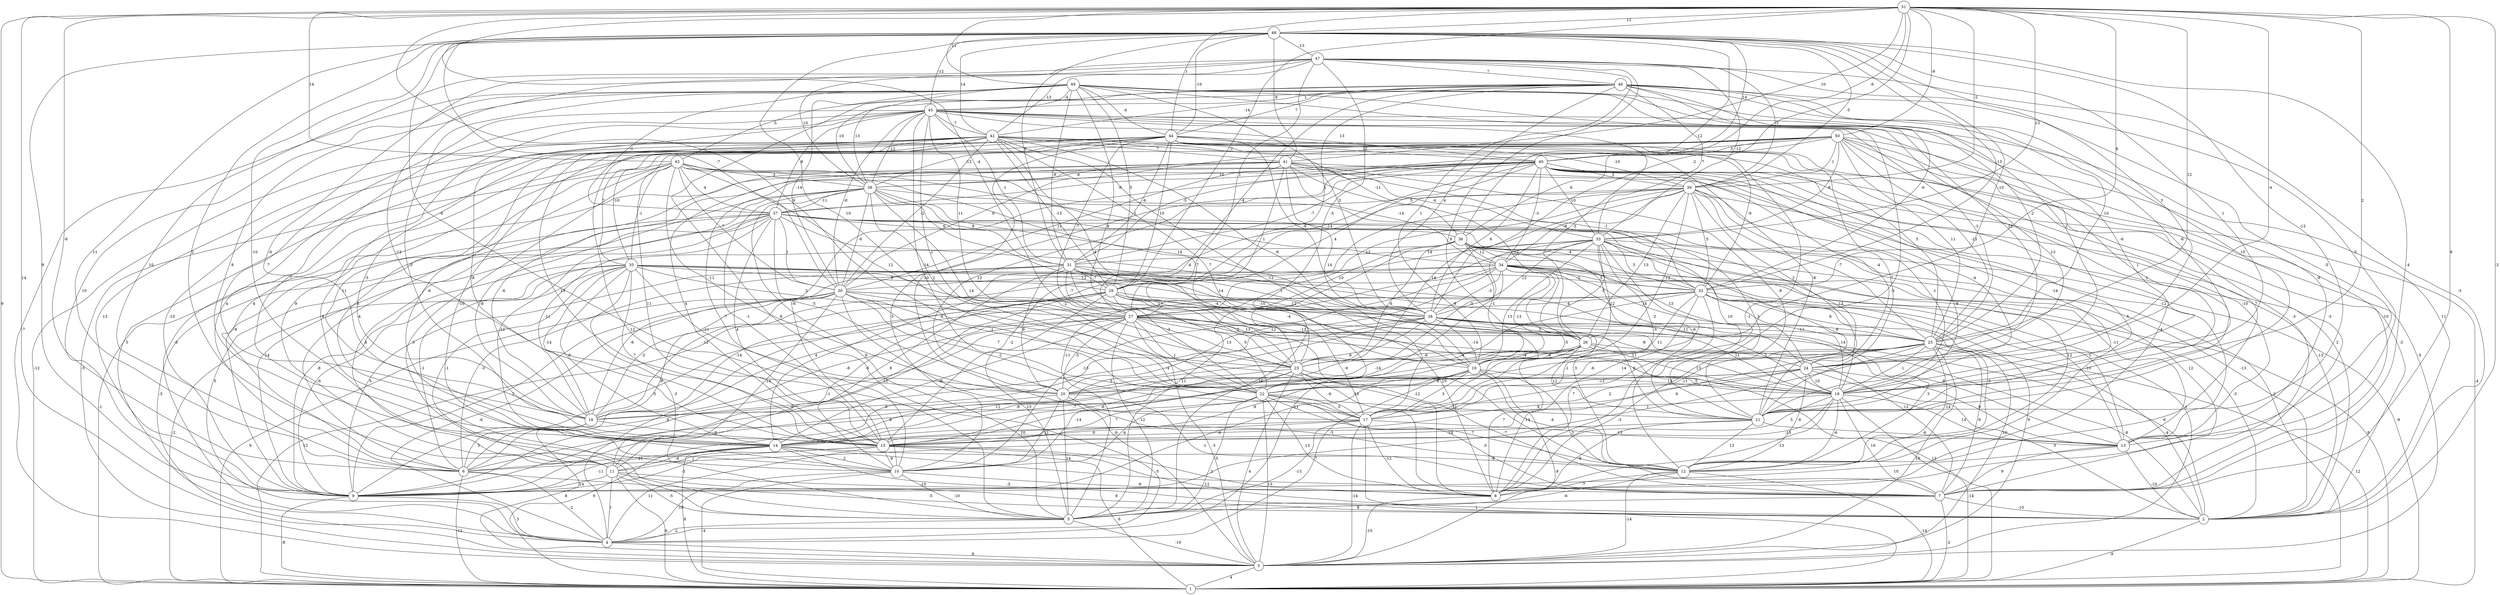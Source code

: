 graph { 
	 fontname="Helvetica,Arial,sans-serif" 
	 node [shape = circle]; 
	 51 -- 1 [label = "9"];
	 51 -- 2 [label = "-2"];
	 51 -- 4 [label = "14"];
	 51 -- 6 [label = "-8"];
	 51 -- 7 [label = "9"];
	 51 -- 18 [label = "2"];
	 51 -- 22 [label = "9"];
	 51 -- 24 [label = "-4"];
	 51 -- 25 [label = "12"];
	 51 -- 27 [label = "-4"];
	 51 -- 28 [label = "-2"];
	 51 -- 29 [label = "-2"];
	 51 -- 32 [label = "6"];
	 51 -- 33 [label = "13"];
	 51 -- 39 [label = "-2"];
	 51 -- 40 [label = "-9"];
	 51 -- 41 [label = "10"];
	 51 -- 43 [label = "14"];
	 51 -- 44 [label = "1"];
	 51 -- 48 [label = "12"];
	 51 -- 49 [label = "11"];
	 51 -- 50 [label = "-9"];
	 50 -- 3 [label = "-5"];
	 50 -- 6 [label = "-4"];
	 50 -- 7 [label = "-10"];
	 50 -- 8 [label = "-3"];
	 50 -- 10 [label = "11"];
	 50 -- 12 [label = "7"];
	 50 -- 21 [label = "-1"];
	 50 -- 25 [label = "-13"];
	 50 -- 30 [label = "9"];
	 50 -- 31 [label = "-5"];
	 50 -- 33 [label = "8"];
	 50 -- 35 [label = "-10"];
	 50 -- 36 [label = "6"];
	 50 -- 39 [label = "1"];
	 50 -- 40 [label = "3"];
	 49 -- 3 [label = "-7"];
	 49 -- 8 [label = "-5"];
	 49 -- 9 [label = "10"];
	 49 -- 14 [label = "8"];
	 49 -- 15 [label = "-3"];
	 49 -- 18 [label = "-6"];
	 49 -- 21 [label = "13"];
	 49 -- 23 [label = "8"];
	 49 -- 24 [label = "12"];
	 49 -- 25 [label = "-2"];
	 49 -- 28 [label = "3"];
	 49 -- 29 [label = "5"];
	 49 -- 30 [label = "-14"];
	 49 -- 31 [label = "-9"];
	 49 -- 37 [label = "-1"];
	 49 -- 38 [label = "-10"];
	 49 -- 44 [label = "-4"];
	 49 -- 45 [label = "-4"];
	 48 -- 6 [label = "11"];
	 48 -- 7 [label = "-4"];
	 48 -- 9 [label = "9"];
	 48 -- 10 [label = "-10"];
	 48 -- 11 [label = "2"];
	 48 -- 18 [label = "1"];
	 48 -- 20 [label = "-6"];
	 48 -- 21 [label = "-13"];
	 48 -- 22 [label = "10"];
	 48 -- 24 [label = "3"];
	 48 -- 26 [label = "-10"];
	 48 -- 30 [label = "-7"];
	 48 -- 31 [label = "6"];
	 48 -- 32 [label = "-13"];
	 48 -- 36 [label = "12"];
	 48 -- 39 [label = "-5"];
	 48 -- 40 [label = "14"];
	 48 -- 41 [label = "-9"];
	 48 -- 42 [label = "14"];
	 48 -- 44 [label = "-10"];
	 48 -- 45 [label = "-12"];
	 48 -- 47 [label = "-13"];
	 47 -- 2 [label = "-3"];
	 47 -- 6 [label = "10"];
	 47 -- 13 [label = "-3"];
	 47 -- 14 [label = "-6"];
	 47 -- 15 [label = "-12"];
	 47 -- 17 [label = "9"];
	 47 -- 19 [label = "1"];
	 47 -- 23 [label = "-5"];
	 47 -- 29 [label = "1"];
	 47 -- 33 [label = "-12"];
	 47 -- 38 [label = "10"];
	 47 -- 39 [label = "-2"];
	 47 -- 42 [label = "-13"];
	 47 -- 46 [label = "7"];
	 46 -- 4 [label = "9"];
	 46 -- 13 [label = "-5"];
	 46 -- 18 [label = "-6"];
	 46 -- 21 [label = "10"];
	 46 -- 24 [label = "2"];
	 46 -- 25 [label = "10"];
	 46 -- 27 [label = "-4"];
	 46 -- 28 [label = "4"];
	 46 -- 29 [label = "1"];
	 46 -- 32 [label = "-6"];
	 46 -- 33 [label = "7"];
	 46 -- 38 [label = "13"];
	 46 -- 42 [label = "-14"];
	 46 -- 43 [label = "-5"];
	 46 -- 44 [label = "7"];
	 46 -- 45 [label = "1"];
	 45 -- 2 [label = "11"];
	 45 -- 5 [label = "8"];
	 45 -- 13 [label = "-9"];
	 45 -- 14 [label = "7"];
	 45 -- 15 [label = "-8"];
	 45 -- 16 [label = "7"];
	 45 -- 17 [label = "-14"];
	 45 -- 21 [label = "1"];
	 45 -- 22 [label = "2"];
	 45 -- 25 [label = "-3"];
	 45 -- 26 [label = "-3"];
	 45 -- 27 [label = "11"];
	 45 -- 30 [label = "-8"];
	 45 -- 31 [label = "1"];
	 45 -- 37 [label = "8"];
	 45 -- 38 [label = "-12"];
	 45 -- 40 [label = "13"];
	 45 -- 42 [label = "-7"];
	 44 -- 4 [label = "5"];
	 44 -- 6 [label = "4"];
	 44 -- 7 [label = "-3"];
	 44 -- 8 [label = "-1"];
	 44 -- 9 [label = "-10"];
	 44 -- 11 [label = "9"];
	 44 -- 17 [label = "-10"];
	 44 -- 21 [label = "7"];
	 44 -- 25 [label = "11"];
	 44 -- 27 [label = "-7"];
	 44 -- 28 [label = "-6"];
	 44 -- 29 [label = "10"];
	 44 -- 31 [label = "-6"];
	 44 -- 32 [label = "-9"];
	 44 -- 35 [label = "7"];
	 44 -- 38 [label = "-12"];
	 44 -- 39 [label = "-10"];
	 44 -- 40 [label = "12"];
	 43 -- 3 [label = "-5"];
	 43 -- 5 [label = "3"];
	 43 -- 12 [label = "3"];
	 43 -- 13 [label = "-12"];
	 43 -- 14 [label = "6"];
	 43 -- 16 [label = "11"];
	 43 -- 19 [label = "7"];
	 43 -- 20 [label = "-11"];
	 43 -- 23 [label = "12"];
	 43 -- 30 [label = "7"];
	 43 -- 34 [label = "1"];
	 43 -- 35 [label = "-1"];
	 43 -- 37 [label = "4"];
	 43 -- 38 [label = "-3"];
	 42 -- 1 [label = "-12"];
	 42 -- 4 [label = "-6"];
	 42 -- 5 [label = "12"];
	 42 -- 9 [label = "-13"];
	 42 -- 10 [label = "-10"];
	 42 -- 14 [label = "-6"];
	 42 -- 15 [label = "-13"];
	 42 -- 16 [label = "-5"];
	 42 -- 17 [label = "-13"];
	 42 -- 19 [label = "-9"];
	 42 -- 21 [label = "-8"];
	 42 -- 22 [label = "7"];
	 42 -- 23 [label = "4"];
	 42 -- 25 [label = "5"];
	 42 -- 29 [label = "-13"];
	 42 -- 30 [label = "-2"];
	 42 -- 36 [label = "-11"];
	 42 -- 41 [label = "7"];
	 41 -- 2 [label = "2"];
	 41 -- 6 [label = "-4"];
	 41 -- 10 [label = "-7"];
	 41 -- 15 [label = "4"];
	 41 -- 19 [label = "14"];
	 41 -- 21 [label = "-8"];
	 41 -- 26 [label = "-12"];
	 41 -- 27 [label = "1"];
	 41 -- 30 [label = "11"];
	 41 -- 32 [label = "-1"];
	 41 -- 33 [label = "-4"];
	 41 -- 34 [label = "-14"];
	 41 -- 38 [label = "-8"];
	 40 -- 1 [label = "-4"];
	 40 -- 2 [label = "-3"];
	 40 -- 8 [label = "-4"];
	 40 -- 9 [label = "-8"];
	 40 -- 10 [label = "5"];
	 40 -- 12 [label = "5"];
	 40 -- 13 [label = "-10"];
	 40 -- 15 [label = "-8"];
	 40 -- 16 [label = "-6"];
	 40 -- 18 [label = "-4"];
	 40 -- 20 [label = "13"];
	 40 -- 21 [label = "-14"];
	 40 -- 24 [label = "-4"];
	 40 -- 27 [label = "4"];
	 40 -- 28 [label = "6"];
	 40 -- 29 [label = "-14"];
	 40 -- 31 [label = "-7"];
	 40 -- 33 [label = "10"];
	 40 -- 34 [label = "-3"];
	 40 -- 37 [label = "-9"];
	 40 -- 38 [label = "10"];
	 40 -- 39 [label = "3"];
	 39 -- 2 [label = "-13"];
	 39 -- 5 [label = "-11"];
	 39 -- 14 [label = "-6"];
	 39 -- 18 [label = "-1"];
	 39 -- 19 [label = "-12"];
	 39 -- 21 [label = "-9"];
	 39 -- 23 [label = "14"];
	 39 -- 24 [label = "2"];
	 39 -- 25 [label = "-7"];
	 39 -- 26 [label = "13"];
	 39 -- 27 [label = "-12"];
	 39 -- 32 [label = "5"];
	 39 -- 34 [label = "-9"];
	 39 -- 37 [label = "5"];
	 38 -- 1 [label = "2"];
	 38 -- 5 [label = "9"];
	 38 -- 10 [label = "12"];
	 38 -- 15 [label = "-1"];
	 38 -- 16 [label = "-8"];
	 38 -- 17 [label = "-4"];
	 38 -- 22 [label = "14"];
	 38 -- 23 [label = "2"];
	 38 -- 28 [label = "14"];
	 38 -- 30 [label = "-6"];
	 38 -- 31 [label = "8"];
	 38 -- 37 [label = "-11"];
	 37 -- 1 [label = "-1"];
	 37 -- 2 [label = "-13"];
	 37 -- 3 [label = "-5"];
	 37 -- 4 [label = "5"];
	 37 -- 9 [label = "14"];
	 37 -- 11 [label = "4"];
	 37 -- 15 [label = "4"];
	 37 -- 16 [label = "-11"];
	 37 -- 18 [label = "13"];
	 37 -- 20 [label = "-5"];
	 37 -- 21 [label = "10"];
	 37 -- 28 [label = "-4"];
	 37 -- 30 [label = "1"];
	 37 -- 32 [label = "-4"];
	 37 -- 36 [label = "6"];
	 36 -- 3 [label = "1"];
	 36 -- 5 [label = "11"];
	 36 -- 7 [label = "12"];
	 36 -- 9 [label = "-8"];
	 36 -- 13 [label = "-11"];
	 36 -- 19 [label = "-1"];
	 36 -- 21 [label = "-6"];
	 36 -- 23 [label = "6"];
	 36 -- 24 [label = "13"];
	 36 -- 27 [label = "10"];
	 36 -- 34 [label = "12"];
	 35 -- 1 [label = "-2"];
	 35 -- 5 [label = "-3"];
	 35 -- 6 [label = "-1"];
	 35 -- 8 [label = "10"];
	 35 -- 9 [label = "-6"];
	 35 -- 11 [label = "-1"];
	 35 -- 14 [label = "8"];
	 35 -- 15 [label = "7"];
	 35 -- 16 [label = "-14"];
	 35 -- 20 [label = "-11"];
	 35 -- 25 [label = "9"];
	 35 -- 27 [label = "3"];
	 35 -- 28 [label = "14"];
	 35 -- 29 [label = "5"];
	 35 -- 32 [label = "-3"];
	 34 -- 1 [label = "8"];
	 34 -- 2 [label = "-3"];
	 34 -- 3 [label = "9"];
	 34 -- 4 [label = "11"];
	 34 -- 10 [label = "-13"];
	 34 -- 11 [label = "-6"];
	 34 -- 13 [label = "1"];
	 34 -- 16 [label = "-12"];
	 34 -- 17 [label = "-5"];
	 34 -- 19 [label = "-13"];
	 34 -- 20 [label = "-12"];
	 34 -- 24 [label = "-2"];
	 34 -- 25 [label = "14"];
	 34 -- 28 [label = "-3"];
	 34 -- 30 [label = "12"];
	 34 -- 32 [label = "5"];
	 33 -- 1 [label = "-9"];
	 33 -- 5 [label = "10"];
	 33 -- 8 [label = "14"];
	 33 -- 12 [label = "12"];
	 33 -- 15 [label = "-2"];
	 33 -- 17 [label = "-5"];
	 33 -- 19 [label = "12"];
	 33 -- 21 [label = "-8"];
	 33 -- 22 [label = "13"];
	 33 -- 23 [label = "-3"];
	 33 -- 26 [label = "-5"];
	 33 -- 28 [label = "12"];
	 33 -- 31 [label = "14"];
	 33 -- 32 [label = "3"];
	 32 -- 3 [label = "10"];
	 32 -- 8 [label = "7"];
	 32 -- 9 [label = "-5"];
	 32 -- 12 [label = "-5"];
	 32 -- 13 [label = "-10"];
	 32 -- 15 [label = "-14"];
	 32 -- 16 [label = "4"];
	 32 -- 17 [label = "11"];
	 32 -- 18 [label = "14"];
	 32 -- 22 [label = "11"];
	 32 -- 25 [label = "8"];
	 32 -- 27 [label = "-4"];
	 31 -- 6 [label = "-3"];
	 31 -- 9 [label = "5"];
	 31 -- 10 [label = "8"];
	 31 -- 12 [label = "3"];
	 31 -- 16 [label = "-8"];
	 31 -- 18 [label = "-11"];
	 31 -- 20 [label = "9"];
	 31 -- 22 [label = "-3"];
	 31 -- 26 [label = "-10"];
	 31 -- 27 [label = "-7"];
	 31 -- 28 [label = "1"];
	 31 -- 29 [label = "-7"];
	 30 -- 1 [label = "9"];
	 30 -- 3 [label = "-9"];
	 30 -- 4 [label = "-6"];
	 30 -- 6 [label = "8"];
	 30 -- 8 [label = "-10"];
	 30 -- 9 [label = "2"];
	 30 -- 11 [label = "14"];
	 30 -- 16 [label = "-3"];
	 30 -- 17 [label = "-2"];
	 30 -- 22 [label = "7"];
	 30 -- 23 [label = "-1"];
	 30 -- 27 [label = "-2"];
	 30 -- 28 [label = "1"];
	 29 -- 1 [label = "12"];
	 29 -- 4 [label = "9"];
	 29 -- 5 [label = "13"];
	 29 -- 8 [label = "-12"];
	 29 -- 11 [label = "12"];
	 29 -- 16 [label = "-14"];
	 29 -- 18 [label = "-8"];
	 29 -- 19 [label = "-13"];
	 29 -- 22 [label = "5"];
	 29 -- 23 [label = "13"];
	 29 -- 26 [label = "-4"];
	 29 -- 28 [label = "12"];
	 28 -- 2 [label = "-6"];
	 28 -- 9 [label = "9"];
	 28 -- 12 [label = "3"];
	 28 -- 14 [label = "3"];
	 28 -- 16 [label = "-4"];
	 28 -- 18 [label = "11"];
	 28 -- 19 [label = "-14"];
	 28 -- 20 [label = "8"];
	 28 -- 21 [label = "6"];
	 28 -- 25 [label = "-11"];
	 28 -- 26 [label = "3"];
	 27 -- 1 [label = "12"];
	 27 -- 3 [label = "-3"];
	 27 -- 5 [label = "-12"];
	 27 -- 6 [label = "-1"];
	 27 -- 7 [label = "-12"];
	 27 -- 9 [label = "-8"];
	 27 -- 13 [label = "8"];
	 27 -- 14 [label = "-9"];
	 27 -- 16 [label = "-8"];
	 27 -- 18 [label = "-4"];
	 27 -- 20 [label = "-3"];
	 27 -- 22 [label = "1"];
	 27 -- 23 [label = "13"];
	 27 -- 26 [label = "-2"];
	 26 -- 2 [label = "-8"];
	 26 -- 6 [label = "-8"];
	 26 -- 8 [label = "7"];
	 26 -- 9 [label = "-8"];
	 26 -- 18 [label = "13"];
	 26 -- 19 [label = "-9"];
	 26 -- 20 [label = "-9"];
	 26 -- 21 [label = "12"];
	 26 -- 23 [label = "-9"];
	 26 -- 24 [label = "3"];
	 25 -- 1 [label = "12"];
	 25 -- 2 [label = "-4"];
	 25 -- 3 [label = "10"];
	 25 -- 7 [label = "9"];
	 25 -- 9 [label = "-3"];
	 25 -- 12 [label = "-14"];
	 25 -- 15 [label = "9"];
	 25 -- 17 [label = "-11"];
	 25 -- 18 [label = "1"];
	 25 -- 20 [label = "-1"];
	 25 -- 22 [label = "-6"];
	 25 -- 23 [label = "-4"];
	 24 -- 2 [label = "3"];
	 24 -- 12 [label = "6"];
	 24 -- 13 [label = "9"];
	 24 -- 14 [label = "8"];
	 24 -- 17 [label = "2"];
	 24 -- 18 [label = "10"];
	 24 -- 20 [label = "8"];
	 24 -- 22 [label = "-12"];
	 23 -- 3 [label = "4"];
	 23 -- 7 [label = "-7"];
	 23 -- 10 [label = "-14"];
	 23 -- 12 [label = "14"];
	 23 -- 14 [label = "11"];
	 23 -- 15 [label = "-6"];
	 23 -- 17 [label = "-6"];
	 23 -- 18 [label = "14"];
	 22 -- 3 [label = "13"];
	 22 -- 5 [label = "-5"];
	 22 -- 7 [label = "-3"];
	 22 -- 8 [label = "13"];
	 22 -- 10 [label = "-4"];
	 22 -- 12 [label = "7"];
	 22 -- 14 [label = "7"];
	 22 -- 17 [label = "-5"];
	 22 -- 21 [label = "-11"];
	 21 -- 8 [label = "-8"];
	 21 -- 12 [label = "13"];
	 21 -- 13 [label = "-6"];
	 21 -- 15 [label = "14"];
	 20 -- 1 [label = "9"];
	 20 -- 5 [label = "14"];
	 20 -- 7 [label = "-1"];
	 20 -- 10 [label = "-12"];
	 20 -- 12 [label = "-3"];
	 19 -- 3 [label = "-8"];
	 19 -- 4 [label = "7"];
	 19 -- 7 [label = "3"];
	 19 -- 9 [label = "-6"];
	 19 -- 12 [label = "-4"];
	 19 -- 14 [label = "-7"];
	 19 -- 15 [label = "-9"];
	 19 -- 17 [label = "3"];
	 19 -- 18 [label = "5"];
	 18 -- 1 [label = "-14"];
	 18 -- 6 [label = "-13"];
	 18 -- 7 [label = "10"];
	 18 -- 8 [label = "-13"];
	 18 -- 12 [label = "-6"];
	 18 -- 13 [label = "14"];
	 18 -- 15 [label = "5"];
	 18 -- 16 [label = "1"];
	 17 -- 1 [label = "1"];
	 17 -- 3 [label = "-14"];
	 17 -- 5 [label = "-13"];
	 17 -- 8 [label = "-12"];
	 17 -- 13 [label = "13"];
	 17 -- 14 [label = "10"];
	 17 -- 15 [label = "6"];
	 16 -- 3 [label = "8"];
	 16 -- 6 [label = "5"];
	 16 -- 15 [label = "-3"];
	 15 -- 1 [label = "6"];
	 15 -- 2 [label = "12"];
	 15 -- 4 [label = "11"];
	 15 -- 8 [label = "2"];
	 15 -- 9 [label = "-3"];
	 15 -- 10 [label = "-9"];
	 15 -- 11 [label = "1"];
	 14 -- 1 [label = "8"];
	 14 -- 2 [label = "-5"];
	 14 -- 6 [label = "11"];
	 14 -- 7 [label = "-5"];
	 14 -- 9 [label = "-11"];
	 14 -- 10 [label = "2"];
	 14 -- 11 [label = "-8"];
	 14 -- 12 [label = "-8"];
	 13 -- 2 [label = "-10"];
	 13 -- 7 [label = "9"];
	 13 -- 9 [label = "10"];
	 12 -- 1 [label = "-14"];
	 12 -- 3 [label = "-14"];
	 12 -- 5 [label = "-6"];
	 12 -- 8 [label = "-7"];
	 11 -- 1 [label = "6"];
	 11 -- 2 [label = "8"];
	 11 -- 4 [label = "1"];
	 11 -- 5 [label = "-5"];
	 11 -- 8 [label = "-10"];
	 11 -- 9 [label = "-14"];
	 10 -- 1 [label = "-4"];
	 10 -- 4 [label = "-10"];
	 10 -- 5 [label = "-10"];
	 10 -- 7 [label = "-9"];
	 9 -- 1 [label = "-8"];
	 9 -- 4 [label = "3"];
	 8 -- 3 [label = "-10"];
	 7 -- 1 [label = "-2"];
	 7 -- 2 [label = "-10"];
	 7 -- 5 [label = "6"];
	 6 -- 1 [label = "-12"];
	 6 -- 2 [label = "-5"];
	 6 -- 4 [label = "-2"];
	 5 -- 3 [label = "-10"];
	 5 -- 4 [label = "-2"];
	 4 -- 3 [label = "8"];
	 3 -- 1 [label = "-4"];
	 2 -- 1 [label = "-9"];
	 1;
	 2;
	 3;
	 4;
	 5;
	 6;
	 7;
	 8;
	 9;
	 10;
	 11;
	 12;
	 13;
	 14;
	 15;
	 16;
	 17;
	 18;
	 19;
	 20;
	 21;
	 22;
	 23;
	 24;
	 25;
	 26;
	 27;
	 28;
	 29;
	 30;
	 31;
	 32;
	 33;
	 34;
	 35;
	 36;
	 37;
	 38;
	 39;
	 40;
	 41;
	 42;
	 43;
	 44;
	 45;
	 46;
	 47;
	 48;
	 49;
	 50;
	 51;
}

